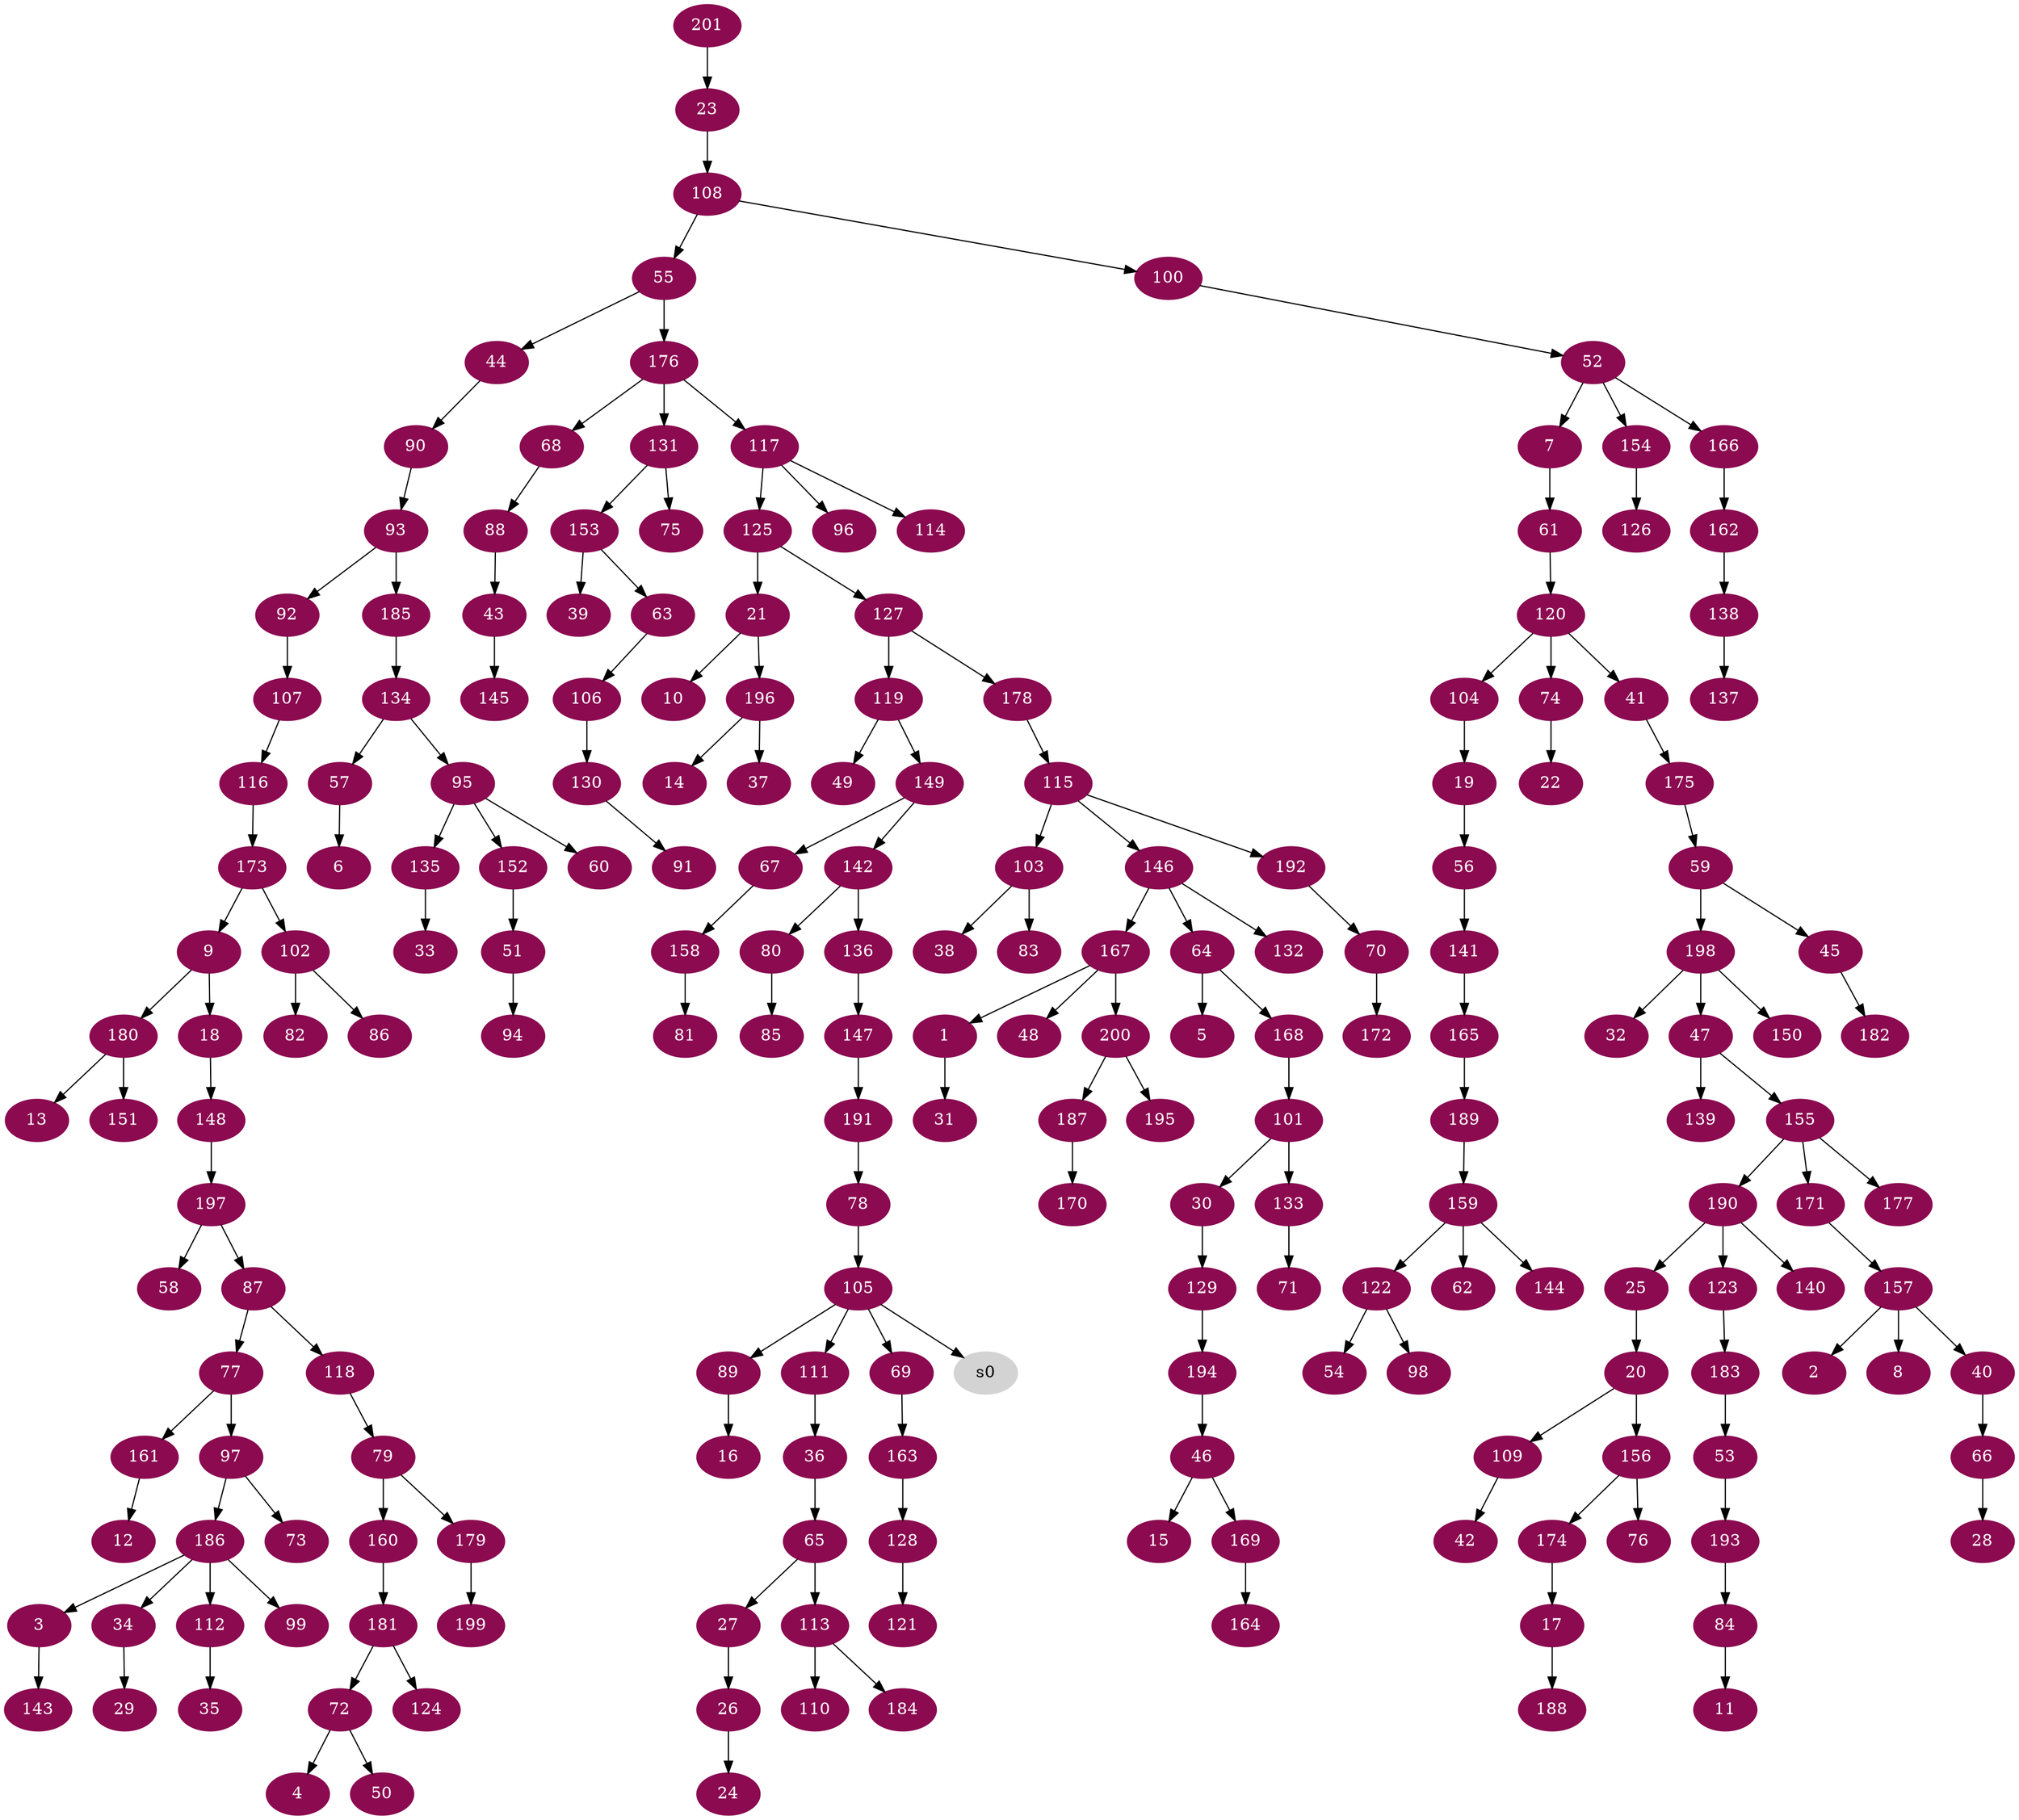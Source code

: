 digraph G {
node [color=deeppink4, style=filled, fontcolor=white];
167 -> 1;
157 -> 2;
186 -> 3;
72 -> 4;
64 -> 5;
57 -> 6;
52 -> 7;
157 -> 8;
173 -> 9;
21 -> 10;
84 -> 11;
161 -> 12;
180 -> 13;
196 -> 14;
46 -> 15;
89 -> 16;
174 -> 17;
9 -> 18;
104 -> 19;
25 -> 20;
125 -> 21;
74 -> 22;
201 -> 23;
26 -> 24;
190 -> 25;
27 -> 26;
65 -> 27;
66 -> 28;
34 -> 29;
101 -> 30;
1 -> 31;
198 -> 32;
135 -> 33;
186 -> 34;
112 -> 35;
111 -> 36;
196 -> 37;
103 -> 38;
153 -> 39;
157 -> 40;
120 -> 41;
109 -> 42;
88 -> 43;
55 -> 44;
59 -> 45;
194 -> 46;
198 -> 47;
167 -> 48;
119 -> 49;
72 -> 50;
152 -> 51;
100 -> 52;
183 -> 53;
122 -> 54;
108 -> 55;
19 -> 56;
134 -> 57;
197 -> 58;
175 -> 59;
95 -> 60;
7 -> 61;
159 -> 62;
153 -> 63;
146 -> 64;
36 -> 65;
40 -> 66;
149 -> 67;
176 -> 68;
105 -> 69;
192 -> 70;
133 -> 71;
181 -> 72;
97 -> 73;
120 -> 74;
131 -> 75;
156 -> 76;
87 -> 77;
191 -> 78;
118 -> 79;
142 -> 80;
158 -> 81;
102 -> 82;
103 -> 83;
193 -> 84;
80 -> 85;
102 -> 86;
197 -> 87;
68 -> 88;
105 -> 89;
44 -> 90;
130 -> 91;
93 -> 92;
90 -> 93;
51 -> 94;
134 -> 95;
117 -> 96;
77 -> 97;
122 -> 98;
186 -> 99;
108 -> 100;
168 -> 101;
173 -> 102;
115 -> 103;
120 -> 104;
78 -> 105;
63 -> 106;
92 -> 107;
23 -> 108;
20 -> 109;
113 -> 110;
105 -> 111;
186 -> 112;
65 -> 113;
117 -> 114;
178 -> 115;
107 -> 116;
176 -> 117;
87 -> 118;
127 -> 119;
61 -> 120;
128 -> 121;
159 -> 122;
190 -> 123;
181 -> 124;
117 -> 125;
154 -> 126;
125 -> 127;
163 -> 128;
30 -> 129;
106 -> 130;
176 -> 131;
146 -> 132;
101 -> 133;
185 -> 134;
95 -> 135;
142 -> 136;
138 -> 137;
162 -> 138;
47 -> 139;
190 -> 140;
56 -> 141;
149 -> 142;
3 -> 143;
159 -> 144;
43 -> 145;
115 -> 146;
136 -> 147;
18 -> 148;
119 -> 149;
198 -> 150;
180 -> 151;
95 -> 152;
131 -> 153;
52 -> 154;
47 -> 155;
20 -> 156;
171 -> 157;
67 -> 158;
189 -> 159;
79 -> 160;
77 -> 161;
166 -> 162;
69 -> 163;
169 -> 164;
141 -> 165;
52 -> 166;
146 -> 167;
64 -> 168;
46 -> 169;
187 -> 170;
155 -> 171;
70 -> 172;
116 -> 173;
156 -> 174;
41 -> 175;
55 -> 176;
155 -> 177;
127 -> 178;
79 -> 179;
9 -> 180;
160 -> 181;
45 -> 182;
123 -> 183;
113 -> 184;
93 -> 185;
97 -> 186;
200 -> 187;
17 -> 188;
165 -> 189;
155 -> 190;
147 -> 191;
115 -> 192;
53 -> 193;
129 -> 194;
200 -> 195;
21 -> 196;
148 -> 197;
59 -> 198;
179 -> 199;
167 -> 200;
node [color=lightgrey, style=filled, fontcolor=black];
105 -> s0;
}
